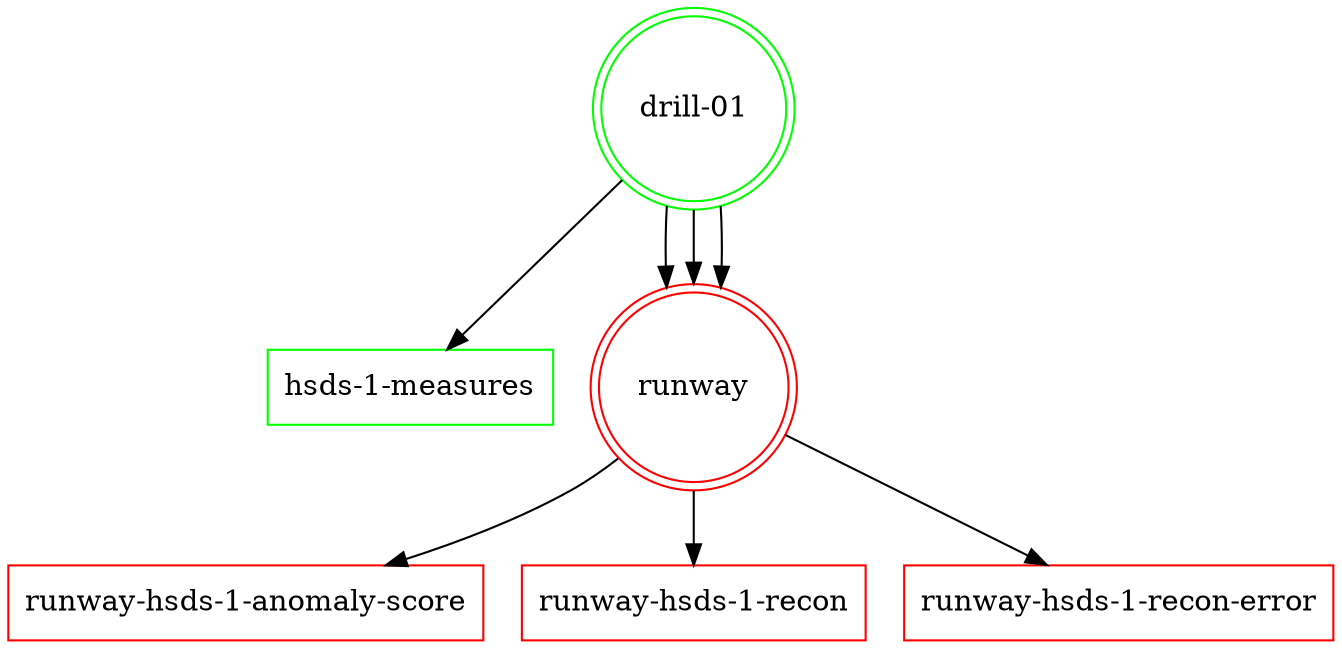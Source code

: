 digraph {
	"drill-01" [color=green shape=doublecircle]
	"hsds-1-measures" [color=green shape=sqaure]
	"drill-01" -> "hsds-1-measures"
	runway [color=red shape=doublecircle]
	"runway-hsds-1-anomaly-score" [color=red shape=sqaure]
	"drill-01" -> runway
	runway -> "runway-hsds-1-anomaly-score"
	runway [color=red shape=doublecircle]
	"runway-hsds-1-recon" [color=red shape=sqaure]
	"drill-01" -> runway
	runway -> "runway-hsds-1-recon"
	runway [color=red shape=doublecircle]
	"runway-hsds-1-recon-error" [color=red shape=sqaure]
	"drill-01" -> runway
	runway -> "runway-hsds-1-recon-error"
}
